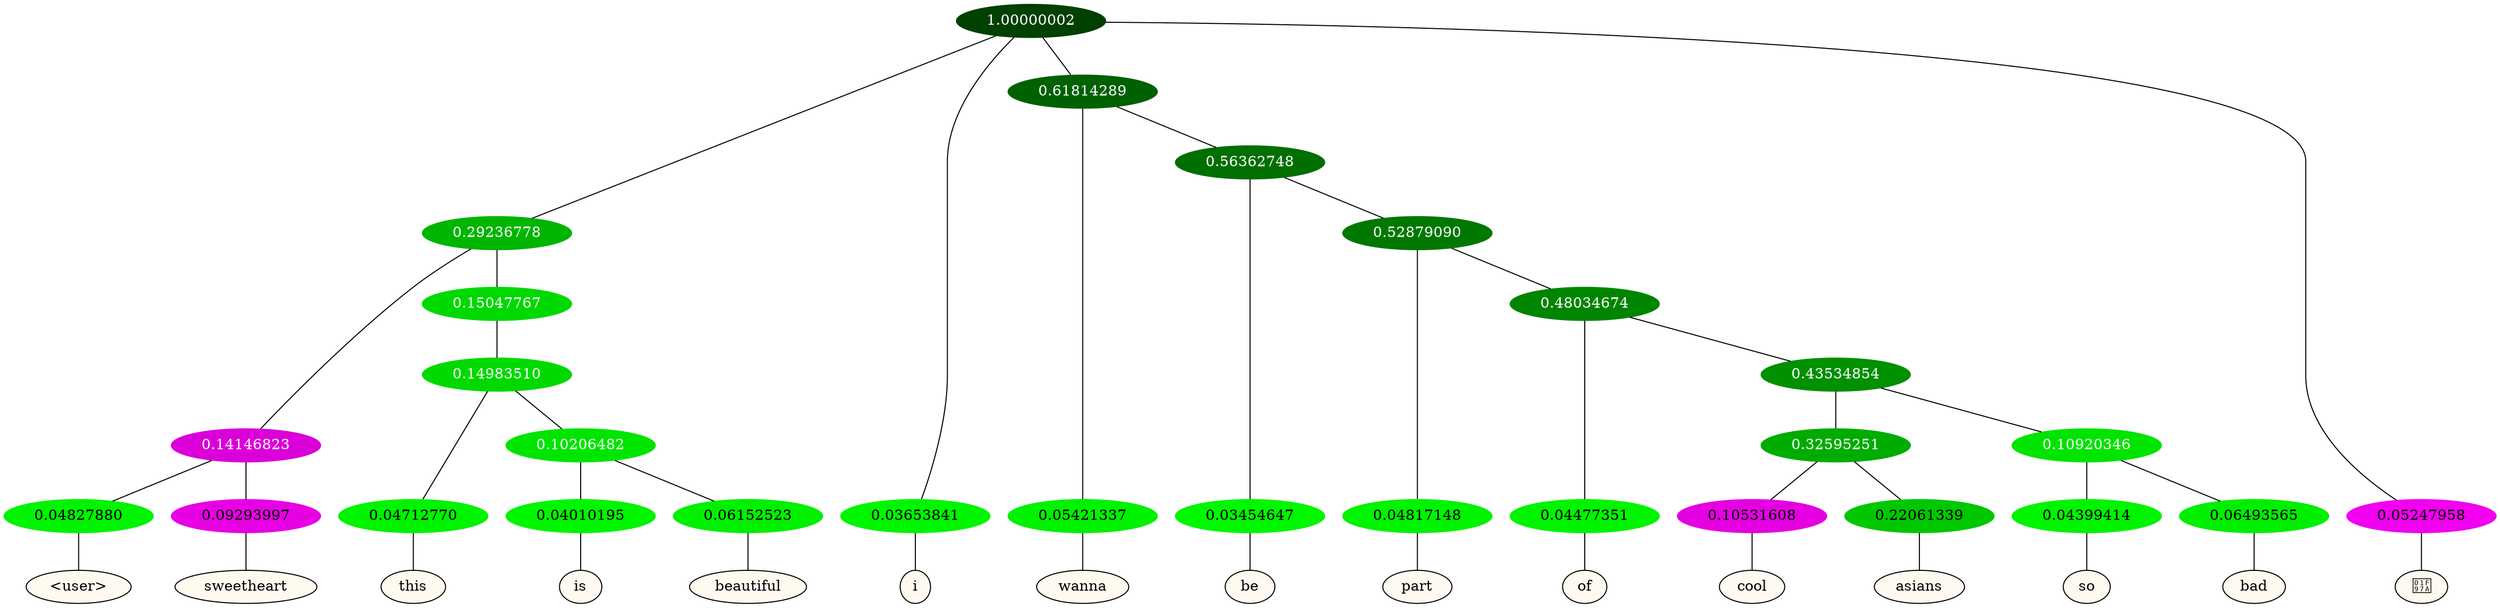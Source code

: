 graph {
	node [format=png height=0.15 nodesep=0.001 ordering=out overlap=prism overlap_scaling=0.01 ranksep=0.001 ratio=0.2 style=filled width=0.15]
	{
		rank=same
		a_w_9 [label="\<user\>" color=black fillcolor=floralwhite style="filled,solid"]
		a_w_10 [label=sweetheart color=black fillcolor=floralwhite style="filled,solid"]
		a_w_14 [label=this color=black fillcolor=floralwhite style="filled,solid"]
		a_w_18 [label=is color=black fillcolor=floralwhite style="filled,solid"]
		a_w_19 [label=beautiful color=black fillcolor=floralwhite style="filled,solid"]
		a_w_2 [label=i color=black fillcolor=floralwhite style="filled,solid"]
		a_w_7 [label=wanna color=black fillcolor=floralwhite style="filled,solid"]
		a_w_12 [label=be color=black fillcolor=floralwhite style="filled,solid"]
		a_w_16 [label=part color=black fillcolor=floralwhite style="filled,solid"]
		a_w_20 [label=of color=black fillcolor=floralwhite style="filled,solid"]
		a_w_24 [label=cool color=black fillcolor=floralwhite style="filled,solid"]
		a_w_25 [label=asians color=black fillcolor=floralwhite style="filled,solid"]
		a_w_26 [label=so color=black fillcolor=floralwhite style="filled,solid"]
		a_w_27 [label=bad color=black fillcolor=floralwhite style="filled,solid"]
		a_w_4 [label="🥺" color=black fillcolor=floralwhite style="filled,solid"]
	}
	a_n_9 -- a_w_9
	a_n_10 -- a_w_10
	a_n_14 -- a_w_14
	a_n_18 -- a_w_18
	a_n_19 -- a_w_19
	a_n_2 -- a_w_2
	a_n_7 -- a_w_7
	a_n_12 -- a_w_12
	a_n_16 -- a_w_16
	a_n_20 -- a_w_20
	a_n_24 -- a_w_24
	a_n_25 -- a_w_25
	a_n_26 -- a_w_26
	a_n_27 -- a_w_27
	a_n_4 -- a_w_4
	{
		rank=same
		a_n_9 [label=0.04827880 color="0.334 1.000 0.952" fontcolor=black]
		a_n_10 [label=0.09293997 color="0.835 1.000 0.907" fontcolor=black]
		a_n_14 [label=0.04712770 color="0.334 1.000 0.953" fontcolor=black]
		a_n_18 [label=0.04010195 color="0.334 1.000 0.960" fontcolor=black]
		a_n_19 [label=0.06152523 color="0.334 1.000 0.938" fontcolor=black]
		a_n_2 [label=0.03653841 color="0.334 1.000 0.963" fontcolor=black]
		a_n_7 [label=0.05421337 color="0.334 1.000 0.946" fontcolor=black]
		a_n_12 [label=0.03454647 color="0.334 1.000 0.965" fontcolor=black]
		a_n_16 [label=0.04817148 color="0.334 1.000 0.952" fontcolor=black]
		a_n_20 [label=0.04477351 color="0.334 1.000 0.955" fontcolor=black]
		a_n_24 [label=0.10531608 color="0.835 1.000 0.895" fontcolor=black]
		a_n_25 [label=0.22061339 color="0.334 1.000 0.779" fontcolor=black]
		a_n_26 [label=0.04399414 color="0.334 1.000 0.956" fontcolor=black]
		a_n_27 [label=0.06493565 color="0.334 1.000 0.935" fontcolor=black]
		a_n_4 [label=0.05247958 color="0.835 1.000 0.948" fontcolor=black]
	}
	a_n_0 [label=1.00000002 color="0.334 1.000 0.250" fontcolor=grey99]
	a_n_1 [label=0.29236778 color="0.334 1.000 0.708" fontcolor=grey99]
	a_n_0 -- a_n_1
	a_n_0 -- a_n_2
	a_n_3 [label=0.61814289 color="0.334 1.000 0.382" fontcolor=grey99]
	a_n_0 -- a_n_3
	a_n_0 -- a_n_4
	a_n_5 [label=0.14146823 color="0.835 1.000 0.859" fontcolor=grey99]
	a_n_1 -- a_n_5
	a_n_6 [label=0.15047767 color="0.334 1.000 0.850" fontcolor=grey99]
	a_n_1 -- a_n_6
	a_n_3 -- a_n_7
	a_n_8 [label=0.56362748 color="0.334 1.000 0.436" fontcolor=grey99]
	a_n_3 -- a_n_8
	a_n_5 -- a_n_9
	a_n_5 -- a_n_10
	a_n_11 [label=0.14983510 color="0.334 1.000 0.850" fontcolor=grey99]
	a_n_6 -- a_n_11
	a_n_8 -- a_n_12
	a_n_13 [label=0.52879090 color="0.334 1.000 0.471" fontcolor=grey99]
	a_n_8 -- a_n_13
	a_n_11 -- a_n_14
	a_n_15 [label=0.10206482 color="0.334 1.000 0.898" fontcolor=grey99]
	a_n_11 -- a_n_15
	a_n_13 -- a_n_16
	a_n_17 [label=0.48034674 color="0.334 1.000 0.520" fontcolor=grey99]
	a_n_13 -- a_n_17
	a_n_15 -- a_n_18
	a_n_15 -- a_n_19
	a_n_17 -- a_n_20
	a_n_21 [label=0.43534854 color="0.334 1.000 0.565" fontcolor=grey99]
	a_n_17 -- a_n_21
	a_n_22 [label=0.32595251 color="0.334 1.000 0.674" fontcolor=grey99]
	a_n_21 -- a_n_22
	a_n_23 [label=0.10920346 color="0.334 1.000 0.891" fontcolor=grey99]
	a_n_21 -- a_n_23
	a_n_22 -- a_n_24
	a_n_22 -- a_n_25
	a_n_23 -- a_n_26
	a_n_23 -- a_n_27
}
